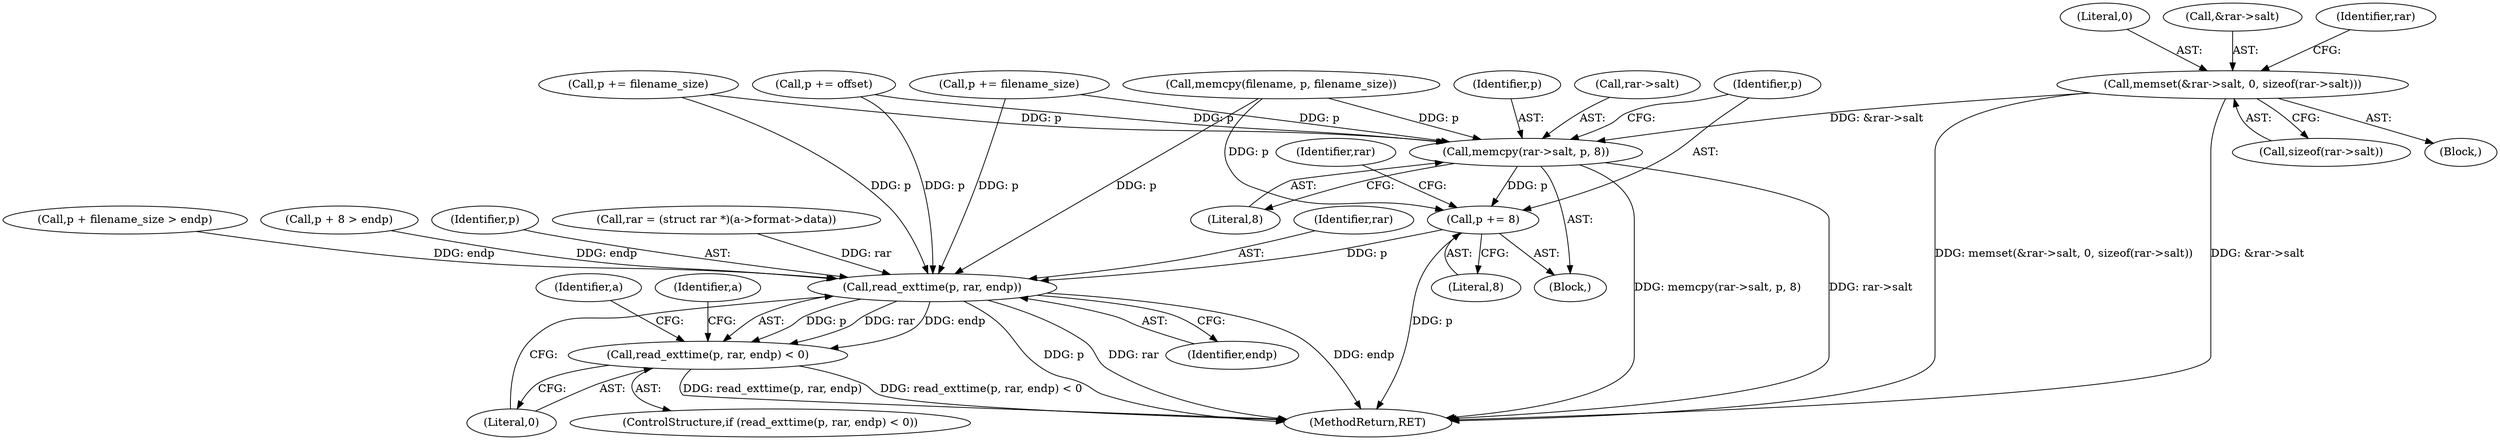 digraph "0_libarchive_5562545b5562f6d12a4ef991fae158bf4ccf92b6@API" {
"1000304" [label="(Call,memset(&rar->salt, 0, sizeof(rar->salt)))"];
"1001359" [label="(Call,memcpy(rar->salt, p, 8))"];
"1001365" [label="(Call,p += 8)"];
"1001377" [label="(Call,read_exttime(p, rar, endp))"];
"1001376" [label="(Call,read_exttime(p, rar, endp) < 0)"];
"1001393" [label="(Identifier,a)"];
"1001360" [label="(Call,rar->salt)"];
"1000629" [label="(Call,p + filename_size > endp)"];
"1001378" [label="(Identifier,p)"];
"1000310" [label="(Call,sizeof(rar->salt))"];
"1000700" [label="(Call,memcpy(filename, p, filename_size))"];
"1000309" [label="(Literal,0)"];
"1001363" [label="(Identifier,p)"];
"1001381" [label="(Literal,0)"];
"1001376" [label="(Call,read_exttime(p, rar, endp) < 0)"];
"1001344" [label="(Call,p + 8 > endp)"];
"1001364" [label="(Literal,8)"];
"1001386" [label="(Identifier,a)"];
"1001055" [label="(Call,p += filename_size)"];
"1000144" [label="(Call,rar = (struct rar *)(a->format->data))"];
"1001375" [label="(ControlStructure,if (read_exttime(p, rar, endp) < 0))"];
"1001342" [label="(Block,)"];
"1001366" [label="(Identifier,p)"];
"1001365" [label="(Call,p += 8)"];
"1001377" [label="(Call,read_exttime(p, rar, endp))"];
"1001359" [label="(Call,memcpy(rar->salt, p, 8))"];
"1001007" [label="(Call,p += offset)"];
"1001075" [label="(Call,p += filename_size)"];
"1001741" [label="(MethodReturn,RET)"];
"1000304" [label="(Call,memset(&rar->salt, 0, sizeof(rar->salt)))"];
"1001371" [label="(Identifier,rar)"];
"1001379" [label="(Identifier,rar)"];
"1000305" [label="(Call,&rar->salt)"];
"1001367" [label="(Literal,8)"];
"1001380" [label="(Identifier,endp)"];
"1000316" [label="(Identifier,rar)"];
"1000263" [label="(Block,)"];
"1000304" -> "1000263"  [label="AST: "];
"1000304" -> "1000310"  [label="CFG: "];
"1000305" -> "1000304"  [label="AST: "];
"1000309" -> "1000304"  [label="AST: "];
"1000310" -> "1000304"  [label="AST: "];
"1000316" -> "1000304"  [label="CFG: "];
"1000304" -> "1001741"  [label="DDG: memset(&rar->salt, 0, sizeof(rar->salt))"];
"1000304" -> "1001741"  [label="DDG: &rar->salt"];
"1000304" -> "1001359"  [label="DDG: &rar->salt"];
"1001359" -> "1001342"  [label="AST: "];
"1001359" -> "1001364"  [label="CFG: "];
"1001360" -> "1001359"  [label="AST: "];
"1001363" -> "1001359"  [label="AST: "];
"1001364" -> "1001359"  [label="AST: "];
"1001366" -> "1001359"  [label="CFG: "];
"1001359" -> "1001741"  [label="DDG: memcpy(rar->salt, p, 8)"];
"1001359" -> "1001741"  [label="DDG: rar->salt"];
"1000700" -> "1001359"  [label="DDG: p"];
"1001055" -> "1001359"  [label="DDG: p"];
"1001007" -> "1001359"  [label="DDG: p"];
"1001075" -> "1001359"  [label="DDG: p"];
"1001359" -> "1001365"  [label="DDG: p"];
"1001365" -> "1001342"  [label="AST: "];
"1001365" -> "1001367"  [label="CFG: "];
"1001366" -> "1001365"  [label="AST: "];
"1001367" -> "1001365"  [label="AST: "];
"1001371" -> "1001365"  [label="CFG: "];
"1001365" -> "1001741"  [label="DDG: p"];
"1000700" -> "1001365"  [label="DDG: p"];
"1001365" -> "1001377"  [label="DDG: p"];
"1001377" -> "1001376"  [label="AST: "];
"1001377" -> "1001380"  [label="CFG: "];
"1001378" -> "1001377"  [label="AST: "];
"1001379" -> "1001377"  [label="AST: "];
"1001380" -> "1001377"  [label="AST: "];
"1001381" -> "1001377"  [label="CFG: "];
"1001377" -> "1001741"  [label="DDG: endp"];
"1001377" -> "1001741"  [label="DDG: p"];
"1001377" -> "1001741"  [label="DDG: rar"];
"1001377" -> "1001376"  [label="DDG: p"];
"1001377" -> "1001376"  [label="DDG: rar"];
"1001377" -> "1001376"  [label="DDG: endp"];
"1001055" -> "1001377"  [label="DDG: p"];
"1001007" -> "1001377"  [label="DDG: p"];
"1001075" -> "1001377"  [label="DDG: p"];
"1000700" -> "1001377"  [label="DDG: p"];
"1000144" -> "1001377"  [label="DDG: rar"];
"1000629" -> "1001377"  [label="DDG: endp"];
"1001344" -> "1001377"  [label="DDG: endp"];
"1001376" -> "1001375"  [label="AST: "];
"1001376" -> "1001381"  [label="CFG: "];
"1001381" -> "1001376"  [label="AST: "];
"1001386" -> "1001376"  [label="CFG: "];
"1001393" -> "1001376"  [label="CFG: "];
"1001376" -> "1001741"  [label="DDG: read_exttime(p, rar, endp)"];
"1001376" -> "1001741"  [label="DDG: read_exttime(p, rar, endp) < 0"];
}
